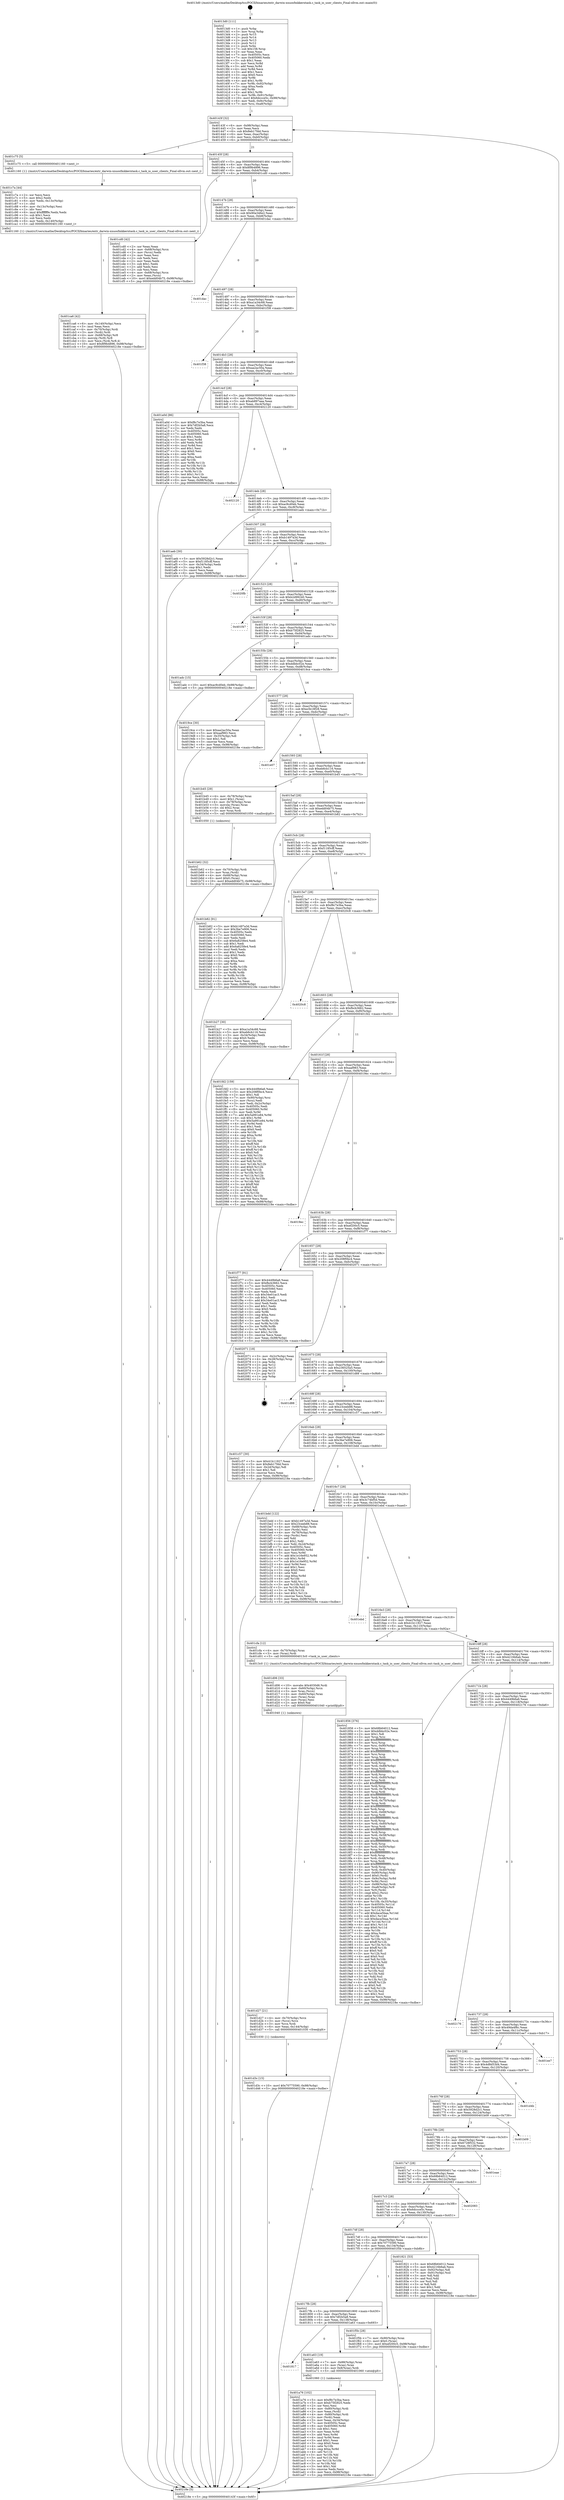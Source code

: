 digraph "0x4013d0" {
  label = "0x4013d0 (/mnt/c/Users/mathe/Desktop/tcc/POCII/binaries/extr_darwin-xnuosfmkkerntask.c_task_io_user_clients_Final-ollvm.out::main(0))"
  labelloc = "t"
  node[shape=record]

  Entry [label="",width=0.3,height=0.3,shape=circle,fillcolor=black,style=filled]
  "0x40143f" [label="{
     0x40143f [32]\l
     | [instrs]\l
     &nbsp;&nbsp;0x40143f \<+6\>: mov -0x98(%rbp),%eax\l
     &nbsp;&nbsp;0x401445 \<+2\>: mov %eax,%ecx\l
     &nbsp;&nbsp;0x401447 \<+6\>: sub $0x8eb17fdd,%ecx\l
     &nbsp;&nbsp;0x40144d \<+6\>: mov %eax,-0xac(%rbp)\l
     &nbsp;&nbsp;0x401453 \<+6\>: mov %ecx,-0xb0(%rbp)\l
     &nbsp;&nbsp;0x401459 \<+6\>: je 0000000000401c75 \<main+0x8a5\>\l
  }"]
  "0x401c75" [label="{
     0x401c75 [5]\l
     | [instrs]\l
     &nbsp;&nbsp;0x401c75 \<+5\>: call 0000000000401160 \<next_i\>\l
     | [calls]\l
     &nbsp;&nbsp;0x401160 \{1\} (/mnt/c/Users/mathe/Desktop/tcc/POCII/binaries/extr_darwin-xnuosfmkkerntask.c_task_io_user_clients_Final-ollvm.out::next_i)\l
  }"]
  "0x40145f" [label="{
     0x40145f [28]\l
     | [instrs]\l
     &nbsp;&nbsp;0x40145f \<+5\>: jmp 0000000000401464 \<main+0x94\>\l
     &nbsp;&nbsp;0x401464 \<+6\>: mov -0xac(%rbp),%eax\l
     &nbsp;&nbsp;0x40146a \<+5\>: sub $0x8f9b4896,%eax\l
     &nbsp;&nbsp;0x40146f \<+6\>: mov %eax,-0xb4(%rbp)\l
     &nbsp;&nbsp;0x401475 \<+6\>: je 0000000000401cd0 \<main+0x900\>\l
  }"]
  Exit [label="",width=0.3,height=0.3,shape=circle,fillcolor=black,style=filled,peripheries=2]
  "0x401cd0" [label="{
     0x401cd0 [42]\l
     | [instrs]\l
     &nbsp;&nbsp;0x401cd0 \<+2\>: xor %eax,%eax\l
     &nbsp;&nbsp;0x401cd2 \<+4\>: mov -0x68(%rbp),%rcx\l
     &nbsp;&nbsp;0x401cd6 \<+2\>: mov (%rcx),%edx\l
     &nbsp;&nbsp;0x401cd8 \<+2\>: mov %eax,%esi\l
     &nbsp;&nbsp;0x401cda \<+2\>: sub %edx,%esi\l
     &nbsp;&nbsp;0x401cdc \<+2\>: mov %eax,%edx\l
     &nbsp;&nbsp;0x401cde \<+3\>: sub $0x1,%edx\l
     &nbsp;&nbsp;0x401ce1 \<+2\>: add %edx,%esi\l
     &nbsp;&nbsp;0x401ce3 \<+2\>: sub %esi,%eax\l
     &nbsp;&nbsp;0x401ce5 \<+4\>: mov -0x68(%rbp),%rcx\l
     &nbsp;&nbsp;0x401ce9 \<+2\>: mov %eax,(%rcx)\l
     &nbsp;&nbsp;0x401ceb \<+10\>: movl $0xedd04b75,-0x98(%rbp)\l
     &nbsp;&nbsp;0x401cf5 \<+5\>: jmp 000000000040218e \<main+0xdbe\>\l
  }"]
  "0x40147b" [label="{
     0x40147b [28]\l
     | [instrs]\l
     &nbsp;&nbsp;0x40147b \<+5\>: jmp 0000000000401480 \<main+0xb0\>\l
     &nbsp;&nbsp;0x401480 \<+6\>: mov -0xac(%rbp),%eax\l
     &nbsp;&nbsp;0x401486 \<+5\>: sub $0x90a346e2,%eax\l
     &nbsp;&nbsp;0x40148b \<+6\>: mov %eax,-0xb8(%rbp)\l
     &nbsp;&nbsp;0x401491 \<+6\>: je 0000000000401dac \<main+0x9dc\>\l
  }"]
  "0x401d3c" [label="{
     0x401d3c [15]\l
     | [instrs]\l
     &nbsp;&nbsp;0x401d3c \<+10\>: movl $0x70775590,-0x98(%rbp)\l
     &nbsp;&nbsp;0x401d46 \<+5\>: jmp 000000000040218e \<main+0xdbe\>\l
  }"]
  "0x401dac" [label="{
     0x401dac\l
  }", style=dashed]
  "0x401497" [label="{
     0x401497 [28]\l
     | [instrs]\l
     &nbsp;&nbsp;0x401497 \<+5\>: jmp 000000000040149c \<main+0xcc\>\l
     &nbsp;&nbsp;0x40149c \<+6\>: mov -0xac(%rbp),%eax\l
     &nbsp;&nbsp;0x4014a2 \<+5\>: sub $0xa1a34c68,%eax\l
     &nbsp;&nbsp;0x4014a7 \<+6\>: mov %eax,-0xbc(%rbp)\l
     &nbsp;&nbsp;0x4014ad \<+6\>: je 0000000000401f38 \<main+0xb68\>\l
  }"]
  "0x401d27" [label="{
     0x401d27 [21]\l
     | [instrs]\l
     &nbsp;&nbsp;0x401d27 \<+4\>: mov -0x70(%rbp),%rcx\l
     &nbsp;&nbsp;0x401d2b \<+3\>: mov (%rcx),%rcx\l
     &nbsp;&nbsp;0x401d2e \<+3\>: mov %rcx,%rdi\l
     &nbsp;&nbsp;0x401d31 \<+6\>: mov %eax,-0x144(%rbp)\l
     &nbsp;&nbsp;0x401d37 \<+5\>: call 0000000000401030 \<free@plt\>\l
     | [calls]\l
     &nbsp;&nbsp;0x401030 \{1\} (unknown)\l
  }"]
  "0x401f38" [label="{
     0x401f38\l
  }", style=dashed]
  "0x4014b3" [label="{
     0x4014b3 [28]\l
     | [instrs]\l
     &nbsp;&nbsp;0x4014b3 \<+5\>: jmp 00000000004014b8 \<main+0xe8\>\l
     &nbsp;&nbsp;0x4014b8 \<+6\>: mov -0xac(%rbp),%eax\l
     &nbsp;&nbsp;0x4014be \<+5\>: sub $0xaa2ac50a,%eax\l
     &nbsp;&nbsp;0x4014c3 \<+6\>: mov %eax,-0xc0(%rbp)\l
     &nbsp;&nbsp;0x4014c9 \<+6\>: je 0000000000401a0d \<main+0x63d\>\l
  }"]
  "0x401d06" [label="{
     0x401d06 [33]\l
     | [instrs]\l
     &nbsp;&nbsp;0x401d06 \<+10\>: movabs $0x4030d6,%rdi\l
     &nbsp;&nbsp;0x401d10 \<+4\>: mov -0x60(%rbp),%rcx\l
     &nbsp;&nbsp;0x401d14 \<+3\>: mov %rax,(%rcx)\l
     &nbsp;&nbsp;0x401d17 \<+4\>: mov -0x60(%rbp),%rax\l
     &nbsp;&nbsp;0x401d1b \<+3\>: mov (%rax),%rax\l
     &nbsp;&nbsp;0x401d1e \<+2\>: mov (%rax),%esi\l
     &nbsp;&nbsp;0x401d20 \<+2\>: mov $0x0,%al\l
     &nbsp;&nbsp;0x401d22 \<+5\>: call 0000000000401040 \<printf@plt\>\l
     | [calls]\l
     &nbsp;&nbsp;0x401040 \{1\} (unknown)\l
  }"]
  "0x401a0d" [label="{
     0x401a0d [86]\l
     | [instrs]\l
     &nbsp;&nbsp;0x401a0d \<+5\>: mov $0xf8c7e3ba,%eax\l
     &nbsp;&nbsp;0x401a12 \<+5\>: mov $0x7df2b5a8,%ecx\l
     &nbsp;&nbsp;0x401a17 \<+2\>: xor %edx,%edx\l
     &nbsp;&nbsp;0x401a19 \<+7\>: mov 0x40505c,%esi\l
     &nbsp;&nbsp;0x401a20 \<+7\>: mov 0x405060,%edi\l
     &nbsp;&nbsp;0x401a27 \<+3\>: sub $0x1,%edx\l
     &nbsp;&nbsp;0x401a2a \<+3\>: mov %esi,%r8d\l
     &nbsp;&nbsp;0x401a2d \<+3\>: add %edx,%r8d\l
     &nbsp;&nbsp;0x401a30 \<+4\>: imul %r8d,%esi\l
     &nbsp;&nbsp;0x401a34 \<+3\>: and $0x1,%esi\l
     &nbsp;&nbsp;0x401a37 \<+3\>: cmp $0x0,%esi\l
     &nbsp;&nbsp;0x401a3a \<+4\>: sete %r9b\l
     &nbsp;&nbsp;0x401a3e \<+3\>: cmp $0xa,%edi\l
     &nbsp;&nbsp;0x401a41 \<+4\>: setl %r10b\l
     &nbsp;&nbsp;0x401a45 \<+3\>: mov %r9b,%r11b\l
     &nbsp;&nbsp;0x401a48 \<+3\>: and %r10b,%r11b\l
     &nbsp;&nbsp;0x401a4b \<+3\>: xor %r10b,%r9b\l
     &nbsp;&nbsp;0x401a4e \<+3\>: or %r9b,%r11b\l
     &nbsp;&nbsp;0x401a51 \<+4\>: test $0x1,%r11b\l
     &nbsp;&nbsp;0x401a55 \<+3\>: cmovne %ecx,%eax\l
     &nbsp;&nbsp;0x401a58 \<+6\>: mov %eax,-0x98(%rbp)\l
     &nbsp;&nbsp;0x401a5e \<+5\>: jmp 000000000040218e \<main+0xdbe\>\l
  }"]
  "0x4014cf" [label="{
     0x4014cf [28]\l
     | [instrs]\l
     &nbsp;&nbsp;0x4014cf \<+5\>: jmp 00000000004014d4 \<main+0x104\>\l
     &nbsp;&nbsp;0x4014d4 \<+6\>: mov -0xac(%rbp),%eax\l
     &nbsp;&nbsp;0x4014da \<+5\>: sub $0xab897aaa,%eax\l
     &nbsp;&nbsp;0x4014df \<+6\>: mov %eax,-0xc4(%rbp)\l
     &nbsp;&nbsp;0x4014e5 \<+6\>: je 0000000000402120 \<main+0xd50\>\l
  }"]
  "0x401ca6" [label="{
     0x401ca6 [42]\l
     | [instrs]\l
     &nbsp;&nbsp;0x401ca6 \<+6\>: mov -0x140(%rbp),%ecx\l
     &nbsp;&nbsp;0x401cac \<+3\>: imul %eax,%ecx\l
     &nbsp;&nbsp;0x401caf \<+4\>: mov -0x70(%rbp),%rdi\l
     &nbsp;&nbsp;0x401cb3 \<+3\>: mov (%rdi),%rdi\l
     &nbsp;&nbsp;0x401cb6 \<+4\>: mov -0x68(%rbp),%r8\l
     &nbsp;&nbsp;0x401cba \<+3\>: movslq (%r8),%r8\l
     &nbsp;&nbsp;0x401cbd \<+4\>: mov %ecx,(%rdi,%r8,4)\l
     &nbsp;&nbsp;0x401cc1 \<+10\>: movl $0x8f9b4896,-0x98(%rbp)\l
     &nbsp;&nbsp;0x401ccb \<+5\>: jmp 000000000040218e \<main+0xdbe\>\l
  }"]
  "0x402120" [label="{
     0x402120\l
  }", style=dashed]
  "0x4014eb" [label="{
     0x4014eb [28]\l
     | [instrs]\l
     &nbsp;&nbsp;0x4014eb \<+5\>: jmp 00000000004014f0 \<main+0x120\>\l
     &nbsp;&nbsp;0x4014f0 \<+6\>: mov -0xac(%rbp),%eax\l
     &nbsp;&nbsp;0x4014f6 \<+5\>: sub $0xac9cd0eb,%eax\l
     &nbsp;&nbsp;0x4014fb \<+6\>: mov %eax,-0xc8(%rbp)\l
     &nbsp;&nbsp;0x401501 \<+6\>: je 0000000000401aeb \<main+0x71b\>\l
  }"]
  "0x401c7a" [label="{
     0x401c7a [44]\l
     | [instrs]\l
     &nbsp;&nbsp;0x401c7a \<+2\>: xor %ecx,%ecx\l
     &nbsp;&nbsp;0x401c7c \<+5\>: mov $0x2,%edx\l
     &nbsp;&nbsp;0x401c81 \<+6\>: mov %edx,-0x13c(%rbp)\l
     &nbsp;&nbsp;0x401c87 \<+1\>: cltd\l
     &nbsp;&nbsp;0x401c88 \<+6\>: mov -0x13c(%rbp),%esi\l
     &nbsp;&nbsp;0x401c8e \<+2\>: idiv %esi\l
     &nbsp;&nbsp;0x401c90 \<+6\>: imul $0xfffffffe,%edx,%edx\l
     &nbsp;&nbsp;0x401c96 \<+3\>: sub $0x1,%ecx\l
     &nbsp;&nbsp;0x401c99 \<+2\>: sub %ecx,%edx\l
     &nbsp;&nbsp;0x401c9b \<+6\>: mov %edx,-0x140(%rbp)\l
     &nbsp;&nbsp;0x401ca1 \<+5\>: call 0000000000401160 \<next_i\>\l
     | [calls]\l
     &nbsp;&nbsp;0x401160 \{1\} (/mnt/c/Users/mathe/Desktop/tcc/POCII/binaries/extr_darwin-xnuosfmkkerntask.c_task_io_user_clients_Final-ollvm.out::next_i)\l
  }"]
  "0x401aeb" [label="{
     0x401aeb [30]\l
     | [instrs]\l
     &nbsp;&nbsp;0x401aeb \<+5\>: mov $0x5928d2c1,%eax\l
     &nbsp;&nbsp;0x401af0 \<+5\>: mov $0xf1185cff,%ecx\l
     &nbsp;&nbsp;0x401af5 \<+3\>: mov -0x34(%rbp),%edx\l
     &nbsp;&nbsp;0x401af8 \<+3\>: cmp $0x1,%edx\l
     &nbsp;&nbsp;0x401afb \<+3\>: cmovl %ecx,%eax\l
     &nbsp;&nbsp;0x401afe \<+6\>: mov %eax,-0x98(%rbp)\l
     &nbsp;&nbsp;0x401b04 \<+5\>: jmp 000000000040218e \<main+0xdbe\>\l
  }"]
  "0x401507" [label="{
     0x401507 [28]\l
     | [instrs]\l
     &nbsp;&nbsp;0x401507 \<+5\>: jmp 000000000040150c \<main+0x13c\>\l
     &nbsp;&nbsp;0x40150c \<+6\>: mov -0xac(%rbp),%eax\l
     &nbsp;&nbsp;0x401512 \<+5\>: sub $0xb1497a3d,%eax\l
     &nbsp;&nbsp;0x401517 \<+6\>: mov %eax,-0xcc(%rbp)\l
     &nbsp;&nbsp;0x40151d \<+6\>: je 00000000004020fb \<main+0xd2b\>\l
  }"]
  "0x401b62" [label="{
     0x401b62 [32]\l
     | [instrs]\l
     &nbsp;&nbsp;0x401b62 \<+4\>: mov -0x70(%rbp),%rdi\l
     &nbsp;&nbsp;0x401b66 \<+3\>: mov %rax,(%rdi)\l
     &nbsp;&nbsp;0x401b69 \<+4\>: mov -0x68(%rbp),%rax\l
     &nbsp;&nbsp;0x401b6d \<+6\>: movl $0x0,(%rax)\l
     &nbsp;&nbsp;0x401b73 \<+10\>: movl $0xedd04b75,-0x98(%rbp)\l
     &nbsp;&nbsp;0x401b7d \<+5\>: jmp 000000000040218e \<main+0xdbe\>\l
  }"]
  "0x4020fb" [label="{
     0x4020fb\l
  }", style=dashed]
  "0x401523" [label="{
     0x401523 [28]\l
     | [instrs]\l
     &nbsp;&nbsp;0x401523 \<+5\>: jmp 0000000000401528 \<main+0x158\>\l
     &nbsp;&nbsp;0x401528 \<+6\>: mov -0xac(%rbp),%eax\l
     &nbsp;&nbsp;0x40152e \<+5\>: sub $0xb2d99240,%eax\l
     &nbsp;&nbsp;0x401533 \<+6\>: mov %eax,-0xd0(%rbp)\l
     &nbsp;&nbsp;0x401539 \<+6\>: je 0000000000401f47 \<main+0xb77\>\l
  }"]
  "0x401a76" [label="{
     0x401a76 [102]\l
     | [instrs]\l
     &nbsp;&nbsp;0x401a76 \<+5\>: mov $0xf8c7e3ba,%ecx\l
     &nbsp;&nbsp;0x401a7b \<+5\>: mov $0xb75f2825,%edx\l
     &nbsp;&nbsp;0x401a80 \<+2\>: xor %esi,%esi\l
     &nbsp;&nbsp;0x401a82 \<+4\>: mov -0x80(%rbp),%rdi\l
     &nbsp;&nbsp;0x401a86 \<+2\>: mov %eax,(%rdi)\l
     &nbsp;&nbsp;0x401a88 \<+4\>: mov -0x80(%rbp),%rdi\l
     &nbsp;&nbsp;0x401a8c \<+2\>: mov (%rdi),%eax\l
     &nbsp;&nbsp;0x401a8e \<+3\>: mov %eax,-0x34(%rbp)\l
     &nbsp;&nbsp;0x401a91 \<+7\>: mov 0x40505c,%eax\l
     &nbsp;&nbsp;0x401a98 \<+8\>: mov 0x405060,%r8d\l
     &nbsp;&nbsp;0x401aa0 \<+3\>: sub $0x1,%esi\l
     &nbsp;&nbsp;0x401aa3 \<+3\>: mov %eax,%r9d\l
     &nbsp;&nbsp;0x401aa6 \<+3\>: add %esi,%r9d\l
     &nbsp;&nbsp;0x401aa9 \<+4\>: imul %r9d,%eax\l
     &nbsp;&nbsp;0x401aad \<+3\>: and $0x1,%eax\l
     &nbsp;&nbsp;0x401ab0 \<+3\>: cmp $0x0,%eax\l
     &nbsp;&nbsp;0x401ab3 \<+4\>: sete %r10b\l
     &nbsp;&nbsp;0x401ab7 \<+4\>: cmp $0xa,%r8d\l
     &nbsp;&nbsp;0x401abb \<+4\>: setl %r11b\l
     &nbsp;&nbsp;0x401abf \<+3\>: mov %r10b,%bl\l
     &nbsp;&nbsp;0x401ac2 \<+3\>: and %r11b,%bl\l
     &nbsp;&nbsp;0x401ac5 \<+3\>: xor %r11b,%r10b\l
     &nbsp;&nbsp;0x401ac8 \<+3\>: or %r10b,%bl\l
     &nbsp;&nbsp;0x401acb \<+3\>: test $0x1,%bl\l
     &nbsp;&nbsp;0x401ace \<+3\>: cmovne %edx,%ecx\l
     &nbsp;&nbsp;0x401ad1 \<+6\>: mov %ecx,-0x98(%rbp)\l
     &nbsp;&nbsp;0x401ad7 \<+5\>: jmp 000000000040218e \<main+0xdbe\>\l
  }"]
  "0x401f47" [label="{
     0x401f47\l
  }", style=dashed]
  "0x40153f" [label="{
     0x40153f [28]\l
     | [instrs]\l
     &nbsp;&nbsp;0x40153f \<+5\>: jmp 0000000000401544 \<main+0x174\>\l
     &nbsp;&nbsp;0x401544 \<+6\>: mov -0xac(%rbp),%eax\l
     &nbsp;&nbsp;0x40154a \<+5\>: sub $0xb75f2825,%eax\l
     &nbsp;&nbsp;0x40154f \<+6\>: mov %eax,-0xd4(%rbp)\l
     &nbsp;&nbsp;0x401555 \<+6\>: je 0000000000401adc \<main+0x70c\>\l
  }"]
  "0x401817" [label="{
     0x401817\l
  }", style=dashed]
  "0x401adc" [label="{
     0x401adc [15]\l
     | [instrs]\l
     &nbsp;&nbsp;0x401adc \<+10\>: movl $0xac9cd0eb,-0x98(%rbp)\l
     &nbsp;&nbsp;0x401ae6 \<+5\>: jmp 000000000040218e \<main+0xdbe\>\l
  }"]
  "0x40155b" [label="{
     0x40155b [28]\l
     | [instrs]\l
     &nbsp;&nbsp;0x40155b \<+5\>: jmp 0000000000401560 \<main+0x190\>\l
     &nbsp;&nbsp;0x401560 \<+6\>: mov -0xac(%rbp),%eax\l
     &nbsp;&nbsp;0x401566 \<+5\>: sub $0xddbbc02e,%eax\l
     &nbsp;&nbsp;0x40156b \<+6\>: mov %eax,-0xd8(%rbp)\l
     &nbsp;&nbsp;0x401571 \<+6\>: je 00000000004019ce \<main+0x5fe\>\l
  }"]
  "0x401a63" [label="{
     0x401a63 [19]\l
     | [instrs]\l
     &nbsp;&nbsp;0x401a63 \<+7\>: mov -0x88(%rbp),%rax\l
     &nbsp;&nbsp;0x401a6a \<+3\>: mov (%rax),%rax\l
     &nbsp;&nbsp;0x401a6d \<+4\>: mov 0x8(%rax),%rdi\l
     &nbsp;&nbsp;0x401a71 \<+5\>: call 0000000000401060 \<atoi@plt\>\l
     | [calls]\l
     &nbsp;&nbsp;0x401060 \{1\} (unknown)\l
  }"]
  "0x4019ce" [label="{
     0x4019ce [30]\l
     | [instrs]\l
     &nbsp;&nbsp;0x4019ce \<+5\>: mov $0xaa2ac50a,%eax\l
     &nbsp;&nbsp;0x4019d3 \<+5\>: mov $0xaaf983,%ecx\l
     &nbsp;&nbsp;0x4019d8 \<+3\>: mov -0x35(%rbp),%dl\l
     &nbsp;&nbsp;0x4019db \<+3\>: test $0x1,%dl\l
     &nbsp;&nbsp;0x4019de \<+3\>: cmovne %ecx,%eax\l
     &nbsp;&nbsp;0x4019e1 \<+6\>: mov %eax,-0x98(%rbp)\l
     &nbsp;&nbsp;0x4019e7 \<+5\>: jmp 000000000040218e \<main+0xdbe\>\l
  }"]
  "0x401577" [label="{
     0x401577 [28]\l
     | [instrs]\l
     &nbsp;&nbsp;0x401577 \<+5\>: jmp 000000000040157c \<main+0x1ac\>\l
     &nbsp;&nbsp;0x40157c \<+6\>: mov -0xac(%rbp),%eax\l
     &nbsp;&nbsp;0x401582 \<+5\>: sub $0xe3b18f28,%eax\l
     &nbsp;&nbsp;0x401587 \<+6\>: mov %eax,-0xdc(%rbp)\l
     &nbsp;&nbsp;0x40158d \<+6\>: je 0000000000401e07 \<main+0xa37\>\l
  }"]
  "0x4017fb" [label="{
     0x4017fb [28]\l
     | [instrs]\l
     &nbsp;&nbsp;0x4017fb \<+5\>: jmp 0000000000401800 \<main+0x430\>\l
     &nbsp;&nbsp;0x401800 \<+6\>: mov -0xac(%rbp),%eax\l
     &nbsp;&nbsp;0x401806 \<+5\>: sub $0x7df2b5a8,%eax\l
     &nbsp;&nbsp;0x40180b \<+6\>: mov %eax,-0x138(%rbp)\l
     &nbsp;&nbsp;0x401811 \<+6\>: je 0000000000401a63 \<main+0x693\>\l
  }"]
  "0x401e07" [label="{
     0x401e07\l
  }", style=dashed]
  "0x401593" [label="{
     0x401593 [28]\l
     | [instrs]\l
     &nbsp;&nbsp;0x401593 \<+5\>: jmp 0000000000401598 \<main+0x1c8\>\l
     &nbsp;&nbsp;0x401598 \<+6\>: mov -0xac(%rbp),%eax\l
     &nbsp;&nbsp;0x40159e \<+5\>: sub $0xeb6cb116,%eax\l
     &nbsp;&nbsp;0x4015a3 \<+6\>: mov %eax,-0xe0(%rbp)\l
     &nbsp;&nbsp;0x4015a9 \<+6\>: je 0000000000401b45 \<main+0x775\>\l
  }"]
  "0x401f5b" [label="{
     0x401f5b [28]\l
     | [instrs]\l
     &nbsp;&nbsp;0x401f5b \<+7\>: mov -0x90(%rbp),%rax\l
     &nbsp;&nbsp;0x401f62 \<+6\>: movl $0x0,(%rax)\l
     &nbsp;&nbsp;0x401f68 \<+10\>: movl $0xef200c5,-0x98(%rbp)\l
     &nbsp;&nbsp;0x401f72 \<+5\>: jmp 000000000040218e \<main+0xdbe\>\l
  }"]
  "0x401b45" [label="{
     0x401b45 [29]\l
     | [instrs]\l
     &nbsp;&nbsp;0x401b45 \<+4\>: mov -0x78(%rbp),%rax\l
     &nbsp;&nbsp;0x401b49 \<+6\>: movl $0x1,(%rax)\l
     &nbsp;&nbsp;0x401b4f \<+4\>: mov -0x78(%rbp),%rax\l
     &nbsp;&nbsp;0x401b53 \<+3\>: movslq (%rax),%rax\l
     &nbsp;&nbsp;0x401b56 \<+4\>: shl $0x2,%rax\l
     &nbsp;&nbsp;0x401b5a \<+3\>: mov %rax,%rdi\l
     &nbsp;&nbsp;0x401b5d \<+5\>: call 0000000000401050 \<malloc@plt\>\l
     | [calls]\l
     &nbsp;&nbsp;0x401050 \{1\} (unknown)\l
  }"]
  "0x4015af" [label="{
     0x4015af [28]\l
     | [instrs]\l
     &nbsp;&nbsp;0x4015af \<+5\>: jmp 00000000004015b4 \<main+0x1e4\>\l
     &nbsp;&nbsp;0x4015b4 \<+6\>: mov -0xac(%rbp),%eax\l
     &nbsp;&nbsp;0x4015ba \<+5\>: sub $0xedd04b75,%eax\l
     &nbsp;&nbsp;0x4015bf \<+6\>: mov %eax,-0xe4(%rbp)\l
     &nbsp;&nbsp;0x4015c5 \<+6\>: je 0000000000401b82 \<main+0x7b2\>\l
  }"]
  "0x4013d0" [label="{
     0x4013d0 [111]\l
     | [instrs]\l
     &nbsp;&nbsp;0x4013d0 \<+1\>: push %rbp\l
     &nbsp;&nbsp;0x4013d1 \<+3\>: mov %rsp,%rbp\l
     &nbsp;&nbsp;0x4013d4 \<+2\>: push %r15\l
     &nbsp;&nbsp;0x4013d6 \<+2\>: push %r14\l
     &nbsp;&nbsp;0x4013d8 \<+2\>: push %r13\l
     &nbsp;&nbsp;0x4013da \<+2\>: push %r12\l
     &nbsp;&nbsp;0x4013dc \<+1\>: push %rbx\l
     &nbsp;&nbsp;0x4013dd \<+7\>: sub $0x158,%rsp\l
     &nbsp;&nbsp;0x4013e4 \<+2\>: xor %eax,%eax\l
     &nbsp;&nbsp;0x4013e6 \<+7\>: mov 0x40505c,%ecx\l
     &nbsp;&nbsp;0x4013ed \<+7\>: mov 0x405060,%edx\l
     &nbsp;&nbsp;0x4013f4 \<+3\>: sub $0x1,%eax\l
     &nbsp;&nbsp;0x4013f7 \<+3\>: mov %ecx,%r8d\l
     &nbsp;&nbsp;0x4013fa \<+3\>: add %eax,%r8d\l
     &nbsp;&nbsp;0x4013fd \<+4\>: imul %r8d,%ecx\l
     &nbsp;&nbsp;0x401401 \<+3\>: and $0x1,%ecx\l
     &nbsp;&nbsp;0x401404 \<+3\>: cmp $0x0,%ecx\l
     &nbsp;&nbsp;0x401407 \<+4\>: sete %r9b\l
     &nbsp;&nbsp;0x40140b \<+4\>: and $0x1,%r9b\l
     &nbsp;&nbsp;0x40140f \<+7\>: mov %r9b,-0x92(%rbp)\l
     &nbsp;&nbsp;0x401416 \<+3\>: cmp $0xa,%edx\l
     &nbsp;&nbsp;0x401419 \<+4\>: setl %r9b\l
     &nbsp;&nbsp;0x40141d \<+4\>: and $0x1,%r9b\l
     &nbsp;&nbsp;0x401421 \<+7\>: mov %r9b,-0x91(%rbp)\l
     &nbsp;&nbsp;0x401428 \<+10\>: movl $0x6dccce5c,-0x98(%rbp)\l
     &nbsp;&nbsp;0x401432 \<+6\>: mov %edi,-0x9c(%rbp)\l
     &nbsp;&nbsp;0x401438 \<+7\>: mov %rsi,-0xa8(%rbp)\l
  }"]
  "0x401b82" [label="{
     0x401b82 [91]\l
     | [instrs]\l
     &nbsp;&nbsp;0x401b82 \<+5\>: mov $0xb1497a3d,%eax\l
     &nbsp;&nbsp;0x401b87 \<+5\>: mov $0x3be7e906,%ecx\l
     &nbsp;&nbsp;0x401b8c \<+7\>: mov 0x40505c,%edx\l
     &nbsp;&nbsp;0x401b93 \<+7\>: mov 0x405060,%esi\l
     &nbsp;&nbsp;0x401b9a \<+2\>: mov %edx,%edi\l
     &nbsp;&nbsp;0x401b9c \<+6\>: sub $0x6a8258e4,%edi\l
     &nbsp;&nbsp;0x401ba2 \<+3\>: sub $0x1,%edi\l
     &nbsp;&nbsp;0x401ba5 \<+6\>: add $0x6a8258e4,%edi\l
     &nbsp;&nbsp;0x401bab \<+3\>: imul %edi,%edx\l
     &nbsp;&nbsp;0x401bae \<+3\>: and $0x1,%edx\l
     &nbsp;&nbsp;0x401bb1 \<+3\>: cmp $0x0,%edx\l
     &nbsp;&nbsp;0x401bb4 \<+4\>: sete %r8b\l
     &nbsp;&nbsp;0x401bb8 \<+3\>: cmp $0xa,%esi\l
     &nbsp;&nbsp;0x401bbb \<+4\>: setl %r9b\l
     &nbsp;&nbsp;0x401bbf \<+3\>: mov %r8b,%r10b\l
     &nbsp;&nbsp;0x401bc2 \<+3\>: and %r9b,%r10b\l
     &nbsp;&nbsp;0x401bc5 \<+3\>: xor %r9b,%r8b\l
     &nbsp;&nbsp;0x401bc8 \<+3\>: or %r8b,%r10b\l
     &nbsp;&nbsp;0x401bcb \<+4\>: test $0x1,%r10b\l
     &nbsp;&nbsp;0x401bcf \<+3\>: cmovne %ecx,%eax\l
     &nbsp;&nbsp;0x401bd2 \<+6\>: mov %eax,-0x98(%rbp)\l
     &nbsp;&nbsp;0x401bd8 \<+5\>: jmp 000000000040218e \<main+0xdbe\>\l
  }"]
  "0x4015cb" [label="{
     0x4015cb [28]\l
     | [instrs]\l
     &nbsp;&nbsp;0x4015cb \<+5\>: jmp 00000000004015d0 \<main+0x200\>\l
     &nbsp;&nbsp;0x4015d0 \<+6\>: mov -0xac(%rbp),%eax\l
     &nbsp;&nbsp;0x4015d6 \<+5\>: sub $0xf1185cff,%eax\l
     &nbsp;&nbsp;0x4015db \<+6\>: mov %eax,-0xe8(%rbp)\l
     &nbsp;&nbsp;0x4015e1 \<+6\>: je 0000000000401b27 \<main+0x757\>\l
  }"]
  "0x40218e" [label="{
     0x40218e [5]\l
     | [instrs]\l
     &nbsp;&nbsp;0x40218e \<+5\>: jmp 000000000040143f \<main+0x6f\>\l
  }"]
  "0x401b27" [label="{
     0x401b27 [30]\l
     | [instrs]\l
     &nbsp;&nbsp;0x401b27 \<+5\>: mov $0xa1a34c68,%eax\l
     &nbsp;&nbsp;0x401b2c \<+5\>: mov $0xeb6cb116,%ecx\l
     &nbsp;&nbsp;0x401b31 \<+3\>: mov -0x34(%rbp),%edx\l
     &nbsp;&nbsp;0x401b34 \<+3\>: cmp $0x0,%edx\l
     &nbsp;&nbsp;0x401b37 \<+3\>: cmove %ecx,%eax\l
     &nbsp;&nbsp;0x401b3a \<+6\>: mov %eax,-0x98(%rbp)\l
     &nbsp;&nbsp;0x401b40 \<+5\>: jmp 000000000040218e \<main+0xdbe\>\l
  }"]
  "0x4015e7" [label="{
     0x4015e7 [28]\l
     | [instrs]\l
     &nbsp;&nbsp;0x4015e7 \<+5\>: jmp 00000000004015ec \<main+0x21c\>\l
     &nbsp;&nbsp;0x4015ec \<+6\>: mov -0xac(%rbp),%eax\l
     &nbsp;&nbsp;0x4015f2 \<+5\>: sub $0xf8c7e3ba,%eax\l
     &nbsp;&nbsp;0x4015f7 \<+6\>: mov %eax,-0xec(%rbp)\l
     &nbsp;&nbsp;0x4015fd \<+6\>: je 00000000004020c8 \<main+0xcf8\>\l
  }"]
  "0x4017df" [label="{
     0x4017df [28]\l
     | [instrs]\l
     &nbsp;&nbsp;0x4017df \<+5\>: jmp 00000000004017e4 \<main+0x414\>\l
     &nbsp;&nbsp;0x4017e4 \<+6\>: mov -0xac(%rbp),%eax\l
     &nbsp;&nbsp;0x4017ea \<+5\>: sub $0x70775590,%eax\l
     &nbsp;&nbsp;0x4017ef \<+6\>: mov %eax,-0x134(%rbp)\l
     &nbsp;&nbsp;0x4017f5 \<+6\>: je 0000000000401f5b \<main+0xb8b\>\l
  }"]
  "0x4020c8" [label="{
     0x4020c8\l
  }", style=dashed]
  "0x401603" [label="{
     0x401603 [28]\l
     | [instrs]\l
     &nbsp;&nbsp;0x401603 \<+5\>: jmp 0000000000401608 \<main+0x238\>\l
     &nbsp;&nbsp;0x401608 \<+6\>: mov -0xac(%rbp),%eax\l
     &nbsp;&nbsp;0x40160e \<+5\>: sub $0xfbcb3662,%eax\l
     &nbsp;&nbsp;0x401613 \<+6\>: mov %eax,-0xf0(%rbp)\l
     &nbsp;&nbsp;0x401619 \<+6\>: je 0000000000401fd2 \<main+0xc02\>\l
  }"]
  "0x401821" [label="{
     0x401821 [53]\l
     | [instrs]\l
     &nbsp;&nbsp;0x401821 \<+5\>: mov $0x68b64012,%eax\l
     &nbsp;&nbsp;0x401826 \<+5\>: mov $0x4216b6ab,%ecx\l
     &nbsp;&nbsp;0x40182b \<+6\>: mov -0x92(%rbp),%dl\l
     &nbsp;&nbsp;0x401831 \<+7\>: mov -0x91(%rbp),%sil\l
     &nbsp;&nbsp;0x401838 \<+3\>: mov %dl,%dil\l
     &nbsp;&nbsp;0x40183b \<+3\>: and %sil,%dil\l
     &nbsp;&nbsp;0x40183e \<+3\>: xor %sil,%dl\l
     &nbsp;&nbsp;0x401841 \<+3\>: or %dl,%dil\l
     &nbsp;&nbsp;0x401844 \<+4\>: test $0x1,%dil\l
     &nbsp;&nbsp;0x401848 \<+3\>: cmovne %ecx,%eax\l
     &nbsp;&nbsp;0x40184b \<+6\>: mov %eax,-0x98(%rbp)\l
     &nbsp;&nbsp;0x401851 \<+5\>: jmp 000000000040218e \<main+0xdbe\>\l
  }"]
  "0x401fd2" [label="{
     0x401fd2 [159]\l
     | [instrs]\l
     &nbsp;&nbsp;0x401fd2 \<+5\>: mov $0x4449b6a6,%eax\l
     &nbsp;&nbsp;0x401fd7 \<+5\>: mov $0x208f0bc4,%ecx\l
     &nbsp;&nbsp;0x401fdc \<+2\>: mov $0x1,%dl\l
     &nbsp;&nbsp;0x401fde \<+7\>: mov -0x90(%rbp),%rsi\l
     &nbsp;&nbsp;0x401fe5 \<+2\>: mov (%rsi),%edi\l
     &nbsp;&nbsp;0x401fe7 \<+3\>: mov %edi,-0x2c(%rbp)\l
     &nbsp;&nbsp;0x401fea \<+7\>: mov 0x40505c,%edi\l
     &nbsp;&nbsp;0x401ff1 \<+8\>: mov 0x405060,%r8d\l
     &nbsp;&nbsp;0x401ff9 \<+3\>: mov %edi,%r9d\l
     &nbsp;&nbsp;0x401ffc \<+7\>: add $0x5a991e84,%r9d\l
     &nbsp;&nbsp;0x402003 \<+4\>: sub $0x1,%r9d\l
     &nbsp;&nbsp;0x402007 \<+7\>: sub $0x5a991e84,%r9d\l
     &nbsp;&nbsp;0x40200e \<+4\>: imul %r9d,%edi\l
     &nbsp;&nbsp;0x402012 \<+3\>: and $0x1,%edi\l
     &nbsp;&nbsp;0x402015 \<+3\>: cmp $0x0,%edi\l
     &nbsp;&nbsp;0x402018 \<+4\>: sete %r10b\l
     &nbsp;&nbsp;0x40201c \<+4\>: cmp $0xa,%r8d\l
     &nbsp;&nbsp;0x402020 \<+4\>: setl %r11b\l
     &nbsp;&nbsp;0x402024 \<+3\>: mov %r10b,%bl\l
     &nbsp;&nbsp;0x402027 \<+3\>: xor $0xff,%bl\l
     &nbsp;&nbsp;0x40202a \<+3\>: mov %r11b,%r14b\l
     &nbsp;&nbsp;0x40202d \<+4\>: xor $0xff,%r14b\l
     &nbsp;&nbsp;0x402031 \<+3\>: xor $0x0,%dl\l
     &nbsp;&nbsp;0x402034 \<+3\>: mov %bl,%r15b\l
     &nbsp;&nbsp;0x402037 \<+4\>: and $0x0,%r15b\l
     &nbsp;&nbsp;0x40203b \<+3\>: and %dl,%r10b\l
     &nbsp;&nbsp;0x40203e \<+3\>: mov %r14b,%r12b\l
     &nbsp;&nbsp;0x402041 \<+4\>: and $0x0,%r12b\l
     &nbsp;&nbsp;0x402045 \<+3\>: and %dl,%r11b\l
     &nbsp;&nbsp;0x402048 \<+3\>: or %r10b,%r15b\l
     &nbsp;&nbsp;0x40204b \<+3\>: or %r11b,%r12b\l
     &nbsp;&nbsp;0x40204e \<+3\>: xor %r12b,%r15b\l
     &nbsp;&nbsp;0x402051 \<+3\>: or %r14b,%bl\l
     &nbsp;&nbsp;0x402054 \<+3\>: xor $0xff,%bl\l
     &nbsp;&nbsp;0x402057 \<+3\>: or $0x0,%dl\l
     &nbsp;&nbsp;0x40205a \<+2\>: and %dl,%bl\l
     &nbsp;&nbsp;0x40205c \<+3\>: or %bl,%r15b\l
     &nbsp;&nbsp;0x40205f \<+4\>: test $0x1,%r15b\l
     &nbsp;&nbsp;0x402063 \<+3\>: cmovne %ecx,%eax\l
     &nbsp;&nbsp;0x402066 \<+6\>: mov %eax,-0x98(%rbp)\l
     &nbsp;&nbsp;0x40206c \<+5\>: jmp 000000000040218e \<main+0xdbe\>\l
  }"]
  "0x40161f" [label="{
     0x40161f [28]\l
     | [instrs]\l
     &nbsp;&nbsp;0x40161f \<+5\>: jmp 0000000000401624 \<main+0x254\>\l
     &nbsp;&nbsp;0x401624 \<+6\>: mov -0xac(%rbp),%eax\l
     &nbsp;&nbsp;0x40162a \<+5\>: sub $0xaaf983,%eax\l
     &nbsp;&nbsp;0x40162f \<+6\>: mov %eax,-0xf4(%rbp)\l
     &nbsp;&nbsp;0x401635 \<+6\>: je 00000000004019ec \<main+0x61c\>\l
  }"]
  "0x4017c3" [label="{
     0x4017c3 [28]\l
     | [instrs]\l
     &nbsp;&nbsp;0x4017c3 \<+5\>: jmp 00000000004017c8 \<main+0x3f8\>\l
     &nbsp;&nbsp;0x4017c8 \<+6\>: mov -0xac(%rbp),%eax\l
     &nbsp;&nbsp;0x4017ce \<+5\>: sub $0x6dccce5c,%eax\l
     &nbsp;&nbsp;0x4017d3 \<+6\>: mov %eax,-0x130(%rbp)\l
     &nbsp;&nbsp;0x4017d9 \<+6\>: je 0000000000401821 \<main+0x451\>\l
  }"]
  "0x4019ec" [label="{
     0x4019ec\l
  }", style=dashed]
  "0x40163b" [label="{
     0x40163b [28]\l
     | [instrs]\l
     &nbsp;&nbsp;0x40163b \<+5\>: jmp 0000000000401640 \<main+0x270\>\l
     &nbsp;&nbsp;0x401640 \<+6\>: mov -0xac(%rbp),%eax\l
     &nbsp;&nbsp;0x401646 \<+5\>: sub $0xef200c5,%eax\l
     &nbsp;&nbsp;0x40164b \<+6\>: mov %eax,-0xf8(%rbp)\l
     &nbsp;&nbsp;0x401651 \<+6\>: je 0000000000401f77 \<main+0xba7\>\l
  }"]
  "0x402083" [label="{
     0x402083\l
  }", style=dashed]
  "0x401f77" [label="{
     0x401f77 [91]\l
     | [instrs]\l
     &nbsp;&nbsp;0x401f77 \<+5\>: mov $0x4449b6a6,%eax\l
     &nbsp;&nbsp;0x401f7c \<+5\>: mov $0xfbcb3662,%ecx\l
     &nbsp;&nbsp;0x401f81 \<+7\>: mov 0x40505c,%edx\l
     &nbsp;&nbsp;0x401f88 \<+7\>: mov 0x405060,%esi\l
     &nbsp;&nbsp;0x401f8f \<+2\>: mov %edx,%edi\l
     &nbsp;&nbsp;0x401f91 \<+6\>: sub $0x34e01ac3,%edi\l
     &nbsp;&nbsp;0x401f97 \<+3\>: sub $0x1,%edi\l
     &nbsp;&nbsp;0x401f9a \<+6\>: add $0x34e01ac3,%edi\l
     &nbsp;&nbsp;0x401fa0 \<+3\>: imul %edi,%edx\l
     &nbsp;&nbsp;0x401fa3 \<+3\>: and $0x1,%edx\l
     &nbsp;&nbsp;0x401fa6 \<+3\>: cmp $0x0,%edx\l
     &nbsp;&nbsp;0x401fa9 \<+4\>: sete %r8b\l
     &nbsp;&nbsp;0x401fad \<+3\>: cmp $0xa,%esi\l
     &nbsp;&nbsp;0x401fb0 \<+4\>: setl %r9b\l
     &nbsp;&nbsp;0x401fb4 \<+3\>: mov %r8b,%r10b\l
     &nbsp;&nbsp;0x401fb7 \<+3\>: and %r9b,%r10b\l
     &nbsp;&nbsp;0x401fba \<+3\>: xor %r9b,%r8b\l
     &nbsp;&nbsp;0x401fbd \<+3\>: or %r8b,%r10b\l
     &nbsp;&nbsp;0x401fc0 \<+4\>: test $0x1,%r10b\l
     &nbsp;&nbsp;0x401fc4 \<+3\>: cmovne %ecx,%eax\l
     &nbsp;&nbsp;0x401fc7 \<+6\>: mov %eax,-0x98(%rbp)\l
     &nbsp;&nbsp;0x401fcd \<+5\>: jmp 000000000040218e \<main+0xdbe\>\l
  }"]
  "0x401657" [label="{
     0x401657 [28]\l
     | [instrs]\l
     &nbsp;&nbsp;0x401657 \<+5\>: jmp 000000000040165c \<main+0x28c\>\l
     &nbsp;&nbsp;0x40165c \<+6\>: mov -0xac(%rbp),%eax\l
     &nbsp;&nbsp;0x401662 \<+5\>: sub $0x208f0bc4,%eax\l
     &nbsp;&nbsp;0x401667 \<+6\>: mov %eax,-0xfc(%rbp)\l
     &nbsp;&nbsp;0x40166d \<+6\>: je 0000000000402071 \<main+0xca1\>\l
  }"]
  "0x4017a7" [label="{
     0x4017a7 [28]\l
     | [instrs]\l
     &nbsp;&nbsp;0x4017a7 \<+5\>: jmp 00000000004017ac \<main+0x3dc\>\l
     &nbsp;&nbsp;0x4017ac \<+6\>: mov -0xac(%rbp),%eax\l
     &nbsp;&nbsp;0x4017b2 \<+5\>: sub $0x68b64012,%eax\l
     &nbsp;&nbsp;0x4017b7 \<+6\>: mov %eax,-0x12c(%rbp)\l
     &nbsp;&nbsp;0x4017bd \<+6\>: je 0000000000402083 \<main+0xcb3\>\l
  }"]
  "0x402071" [label="{
     0x402071 [18]\l
     | [instrs]\l
     &nbsp;&nbsp;0x402071 \<+3\>: mov -0x2c(%rbp),%eax\l
     &nbsp;&nbsp;0x402074 \<+4\>: lea -0x28(%rbp),%rsp\l
     &nbsp;&nbsp;0x402078 \<+1\>: pop %rbx\l
     &nbsp;&nbsp;0x402079 \<+2\>: pop %r12\l
     &nbsp;&nbsp;0x40207b \<+2\>: pop %r13\l
     &nbsp;&nbsp;0x40207d \<+2\>: pop %r14\l
     &nbsp;&nbsp;0x40207f \<+2\>: pop %r15\l
     &nbsp;&nbsp;0x402081 \<+1\>: pop %rbp\l
     &nbsp;&nbsp;0x402082 \<+1\>: ret\l
  }"]
  "0x401673" [label="{
     0x401673 [28]\l
     | [instrs]\l
     &nbsp;&nbsp;0x401673 \<+5\>: jmp 0000000000401678 \<main+0x2a8\>\l
     &nbsp;&nbsp;0x401678 \<+6\>: mov -0xac(%rbp),%eax\l
     &nbsp;&nbsp;0x40167e \<+5\>: sub $0x236525a5,%eax\l
     &nbsp;&nbsp;0x401683 \<+6\>: mov %eax,-0x100(%rbp)\l
     &nbsp;&nbsp;0x401689 \<+6\>: je 0000000000401d88 \<main+0x9b8\>\l
  }"]
  "0x401eae" [label="{
     0x401eae\l
  }", style=dashed]
  "0x401d88" [label="{
     0x401d88\l
  }", style=dashed]
  "0x40168f" [label="{
     0x40168f [28]\l
     | [instrs]\l
     &nbsp;&nbsp;0x40168f \<+5\>: jmp 0000000000401694 \<main+0x2c4\>\l
     &nbsp;&nbsp;0x401694 \<+6\>: mov -0xac(%rbp),%eax\l
     &nbsp;&nbsp;0x40169a \<+5\>: sub $0x23ceeb88,%eax\l
     &nbsp;&nbsp;0x40169f \<+6\>: mov %eax,-0x104(%rbp)\l
     &nbsp;&nbsp;0x4016a5 \<+6\>: je 0000000000401c57 \<main+0x887\>\l
  }"]
  "0x40178b" [label="{
     0x40178b [28]\l
     | [instrs]\l
     &nbsp;&nbsp;0x40178b \<+5\>: jmp 0000000000401790 \<main+0x3c0\>\l
     &nbsp;&nbsp;0x401790 \<+6\>: mov -0xac(%rbp),%eax\l
     &nbsp;&nbsp;0x401796 \<+5\>: sub $0x6728f532,%eax\l
     &nbsp;&nbsp;0x40179b \<+6\>: mov %eax,-0x128(%rbp)\l
     &nbsp;&nbsp;0x4017a1 \<+6\>: je 0000000000401eae \<main+0xade\>\l
  }"]
  "0x401c57" [label="{
     0x401c57 [30]\l
     | [instrs]\l
     &nbsp;&nbsp;0x401c57 \<+5\>: mov $0x41b11927,%eax\l
     &nbsp;&nbsp;0x401c5c \<+5\>: mov $0x8eb17fdd,%ecx\l
     &nbsp;&nbsp;0x401c61 \<+3\>: mov -0x2d(%rbp),%dl\l
     &nbsp;&nbsp;0x401c64 \<+3\>: test $0x1,%dl\l
     &nbsp;&nbsp;0x401c67 \<+3\>: cmovne %ecx,%eax\l
     &nbsp;&nbsp;0x401c6a \<+6\>: mov %eax,-0x98(%rbp)\l
     &nbsp;&nbsp;0x401c70 \<+5\>: jmp 000000000040218e \<main+0xdbe\>\l
  }"]
  "0x4016ab" [label="{
     0x4016ab [28]\l
     | [instrs]\l
     &nbsp;&nbsp;0x4016ab \<+5\>: jmp 00000000004016b0 \<main+0x2e0\>\l
     &nbsp;&nbsp;0x4016b0 \<+6\>: mov -0xac(%rbp),%eax\l
     &nbsp;&nbsp;0x4016b6 \<+5\>: sub $0x3be7e906,%eax\l
     &nbsp;&nbsp;0x4016bb \<+6\>: mov %eax,-0x108(%rbp)\l
     &nbsp;&nbsp;0x4016c1 \<+6\>: je 0000000000401bdd \<main+0x80d\>\l
  }"]
  "0x401b09" [label="{
     0x401b09\l
  }", style=dashed]
  "0x401bdd" [label="{
     0x401bdd [122]\l
     | [instrs]\l
     &nbsp;&nbsp;0x401bdd \<+5\>: mov $0xb1497a3d,%eax\l
     &nbsp;&nbsp;0x401be2 \<+5\>: mov $0x23ceeb88,%ecx\l
     &nbsp;&nbsp;0x401be7 \<+4\>: mov -0x68(%rbp),%rdx\l
     &nbsp;&nbsp;0x401beb \<+2\>: mov (%rdx),%esi\l
     &nbsp;&nbsp;0x401bed \<+4\>: mov -0x78(%rbp),%rdx\l
     &nbsp;&nbsp;0x401bf1 \<+2\>: cmp (%rdx),%esi\l
     &nbsp;&nbsp;0x401bf3 \<+4\>: setl %dil\l
     &nbsp;&nbsp;0x401bf7 \<+4\>: and $0x1,%dil\l
     &nbsp;&nbsp;0x401bfb \<+4\>: mov %dil,-0x2d(%rbp)\l
     &nbsp;&nbsp;0x401bff \<+7\>: mov 0x40505c,%esi\l
     &nbsp;&nbsp;0x401c06 \<+8\>: mov 0x405060,%r8d\l
     &nbsp;&nbsp;0x401c0e \<+3\>: mov %esi,%r9d\l
     &nbsp;&nbsp;0x401c11 \<+7\>: add $0x1e16e952,%r9d\l
     &nbsp;&nbsp;0x401c18 \<+4\>: sub $0x1,%r9d\l
     &nbsp;&nbsp;0x401c1c \<+7\>: sub $0x1e16e952,%r9d\l
     &nbsp;&nbsp;0x401c23 \<+4\>: imul %r9d,%esi\l
     &nbsp;&nbsp;0x401c27 \<+3\>: and $0x1,%esi\l
     &nbsp;&nbsp;0x401c2a \<+3\>: cmp $0x0,%esi\l
     &nbsp;&nbsp;0x401c2d \<+4\>: sete %dil\l
     &nbsp;&nbsp;0x401c31 \<+4\>: cmp $0xa,%r8d\l
     &nbsp;&nbsp;0x401c35 \<+4\>: setl %r10b\l
     &nbsp;&nbsp;0x401c39 \<+3\>: mov %dil,%r11b\l
     &nbsp;&nbsp;0x401c3c \<+3\>: and %r10b,%r11b\l
     &nbsp;&nbsp;0x401c3f \<+3\>: xor %r10b,%dil\l
     &nbsp;&nbsp;0x401c42 \<+3\>: or %dil,%r11b\l
     &nbsp;&nbsp;0x401c45 \<+4\>: test $0x1,%r11b\l
     &nbsp;&nbsp;0x401c49 \<+3\>: cmovne %ecx,%eax\l
     &nbsp;&nbsp;0x401c4c \<+6\>: mov %eax,-0x98(%rbp)\l
     &nbsp;&nbsp;0x401c52 \<+5\>: jmp 000000000040218e \<main+0xdbe\>\l
  }"]
  "0x4016c7" [label="{
     0x4016c7 [28]\l
     | [instrs]\l
     &nbsp;&nbsp;0x4016c7 \<+5\>: jmp 00000000004016cc \<main+0x2fc\>\l
     &nbsp;&nbsp;0x4016cc \<+6\>: mov -0xac(%rbp),%eax\l
     &nbsp;&nbsp;0x4016d2 \<+5\>: sub $0x3c74bf5d,%eax\l
     &nbsp;&nbsp;0x4016d7 \<+6\>: mov %eax,-0x10c(%rbp)\l
     &nbsp;&nbsp;0x4016dd \<+6\>: je 0000000000401ebd \<main+0xaed\>\l
  }"]
  "0x40176f" [label="{
     0x40176f [28]\l
     | [instrs]\l
     &nbsp;&nbsp;0x40176f \<+5\>: jmp 0000000000401774 \<main+0x3a4\>\l
     &nbsp;&nbsp;0x401774 \<+6\>: mov -0xac(%rbp),%eax\l
     &nbsp;&nbsp;0x40177a \<+5\>: sub $0x5928d2c1,%eax\l
     &nbsp;&nbsp;0x40177f \<+6\>: mov %eax,-0x124(%rbp)\l
     &nbsp;&nbsp;0x401785 \<+6\>: je 0000000000401b09 \<main+0x739\>\l
  }"]
  "0x401ebd" [label="{
     0x401ebd\l
  }", style=dashed]
  "0x4016e3" [label="{
     0x4016e3 [28]\l
     | [instrs]\l
     &nbsp;&nbsp;0x4016e3 \<+5\>: jmp 00000000004016e8 \<main+0x318\>\l
     &nbsp;&nbsp;0x4016e8 \<+6\>: mov -0xac(%rbp),%eax\l
     &nbsp;&nbsp;0x4016ee \<+5\>: sub $0x41b11927,%eax\l
     &nbsp;&nbsp;0x4016f3 \<+6\>: mov %eax,-0x110(%rbp)\l
     &nbsp;&nbsp;0x4016f9 \<+6\>: je 0000000000401cfa \<main+0x92a\>\l
  }"]
  "0x401d4b" [label="{
     0x401d4b\l
  }", style=dashed]
  "0x401cfa" [label="{
     0x401cfa [12]\l
     | [instrs]\l
     &nbsp;&nbsp;0x401cfa \<+4\>: mov -0x70(%rbp),%rax\l
     &nbsp;&nbsp;0x401cfe \<+3\>: mov (%rax),%rdi\l
     &nbsp;&nbsp;0x401d01 \<+5\>: call 00000000004013c0 \<task_io_user_clients\>\l
     | [calls]\l
     &nbsp;&nbsp;0x4013c0 \{1\} (/mnt/c/Users/mathe/Desktop/tcc/POCII/binaries/extr_darwin-xnuosfmkkerntask.c_task_io_user_clients_Final-ollvm.out::task_io_user_clients)\l
  }"]
  "0x4016ff" [label="{
     0x4016ff [28]\l
     | [instrs]\l
     &nbsp;&nbsp;0x4016ff \<+5\>: jmp 0000000000401704 \<main+0x334\>\l
     &nbsp;&nbsp;0x401704 \<+6\>: mov -0xac(%rbp),%eax\l
     &nbsp;&nbsp;0x40170a \<+5\>: sub $0x4216b6ab,%eax\l
     &nbsp;&nbsp;0x40170f \<+6\>: mov %eax,-0x114(%rbp)\l
     &nbsp;&nbsp;0x401715 \<+6\>: je 0000000000401856 \<main+0x486\>\l
  }"]
  "0x401753" [label="{
     0x401753 [28]\l
     | [instrs]\l
     &nbsp;&nbsp;0x401753 \<+5\>: jmp 0000000000401758 \<main+0x388\>\l
     &nbsp;&nbsp;0x401758 \<+6\>: mov -0xac(%rbp),%eax\l
     &nbsp;&nbsp;0x40175e \<+5\>: sub $0x4d8d53d4,%eax\l
     &nbsp;&nbsp;0x401763 \<+6\>: mov %eax,-0x120(%rbp)\l
     &nbsp;&nbsp;0x401769 \<+6\>: je 0000000000401d4b \<main+0x97b\>\l
  }"]
  "0x401856" [label="{
     0x401856 [376]\l
     | [instrs]\l
     &nbsp;&nbsp;0x401856 \<+5\>: mov $0x68b64012,%eax\l
     &nbsp;&nbsp;0x40185b \<+5\>: mov $0xddbbc02e,%ecx\l
     &nbsp;&nbsp;0x401860 \<+2\>: mov $0x1,%dl\l
     &nbsp;&nbsp;0x401862 \<+3\>: mov %rsp,%rsi\l
     &nbsp;&nbsp;0x401865 \<+4\>: add $0xfffffffffffffff0,%rsi\l
     &nbsp;&nbsp;0x401869 \<+3\>: mov %rsi,%rsp\l
     &nbsp;&nbsp;0x40186c \<+7\>: mov %rsi,-0x90(%rbp)\l
     &nbsp;&nbsp;0x401873 \<+3\>: mov %rsp,%rsi\l
     &nbsp;&nbsp;0x401876 \<+4\>: add $0xfffffffffffffff0,%rsi\l
     &nbsp;&nbsp;0x40187a \<+3\>: mov %rsi,%rsp\l
     &nbsp;&nbsp;0x40187d \<+3\>: mov %rsp,%rdi\l
     &nbsp;&nbsp;0x401880 \<+4\>: add $0xfffffffffffffff0,%rdi\l
     &nbsp;&nbsp;0x401884 \<+3\>: mov %rdi,%rsp\l
     &nbsp;&nbsp;0x401887 \<+7\>: mov %rdi,-0x88(%rbp)\l
     &nbsp;&nbsp;0x40188e \<+3\>: mov %rsp,%rdi\l
     &nbsp;&nbsp;0x401891 \<+4\>: add $0xfffffffffffffff0,%rdi\l
     &nbsp;&nbsp;0x401895 \<+3\>: mov %rdi,%rsp\l
     &nbsp;&nbsp;0x401898 \<+4\>: mov %rdi,-0x80(%rbp)\l
     &nbsp;&nbsp;0x40189c \<+3\>: mov %rsp,%rdi\l
     &nbsp;&nbsp;0x40189f \<+4\>: add $0xfffffffffffffff0,%rdi\l
     &nbsp;&nbsp;0x4018a3 \<+3\>: mov %rdi,%rsp\l
     &nbsp;&nbsp;0x4018a6 \<+4\>: mov %rdi,-0x78(%rbp)\l
     &nbsp;&nbsp;0x4018aa \<+3\>: mov %rsp,%rdi\l
     &nbsp;&nbsp;0x4018ad \<+4\>: add $0xfffffffffffffff0,%rdi\l
     &nbsp;&nbsp;0x4018b1 \<+3\>: mov %rdi,%rsp\l
     &nbsp;&nbsp;0x4018b4 \<+4\>: mov %rdi,-0x70(%rbp)\l
     &nbsp;&nbsp;0x4018b8 \<+3\>: mov %rsp,%rdi\l
     &nbsp;&nbsp;0x4018bb \<+4\>: add $0xfffffffffffffff0,%rdi\l
     &nbsp;&nbsp;0x4018bf \<+3\>: mov %rdi,%rsp\l
     &nbsp;&nbsp;0x4018c2 \<+4\>: mov %rdi,-0x68(%rbp)\l
     &nbsp;&nbsp;0x4018c6 \<+3\>: mov %rsp,%rdi\l
     &nbsp;&nbsp;0x4018c9 \<+4\>: add $0xfffffffffffffff0,%rdi\l
     &nbsp;&nbsp;0x4018cd \<+3\>: mov %rdi,%rsp\l
     &nbsp;&nbsp;0x4018d0 \<+4\>: mov %rdi,-0x60(%rbp)\l
     &nbsp;&nbsp;0x4018d4 \<+3\>: mov %rsp,%rdi\l
     &nbsp;&nbsp;0x4018d7 \<+4\>: add $0xfffffffffffffff0,%rdi\l
     &nbsp;&nbsp;0x4018db \<+3\>: mov %rdi,%rsp\l
     &nbsp;&nbsp;0x4018de \<+4\>: mov %rdi,-0x58(%rbp)\l
     &nbsp;&nbsp;0x4018e2 \<+3\>: mov %rsp,%rdi\l
     &nbsp;&nbsp;0x4018e5 \<+4\>: add $0xfffffffffffffff0,%rdi\l
     &nbsp;&nbsp;0x4018e9 \<+3\>: mov %rdi,%rsp\l
     &nbsp;&nbsp;0x4018ec \<+4\>: mov %rdi,-0x50(%rbp)\l
     &nbsp;&nbsp;0x4018f0 \<+3\>: mov %rsp,%rdi\l
     &nbsp;&nbsp;0x4018f3 \<+4\>: add $0xfffffffffffffff0,%rdi\l
     &nbsp;&nbsp;0x4018f7 \<+3\>: mov %rdi,%rsp\l
     &nbsp;&nbsp;0x4018fa \<+4\>: mov %rdi,-0x48(%rbp)\l
     &nbsp;&nbsp;0x4018fe \<+3\>: mov %rsp,%rdi\l
     &nbsp;&nbsp;0x401901 \<+4\>: add $0xfffffffffffffff0,%rdi\l
     &nbsp;&nbsp;0x401905 \<+3\>: mov %rdi,%rsp\l
     &nbsp;&nbsp;0x401908 \<+4\>: mov %rdi,-0x40(%rbp)\l
     &nbsp;&nbsp;0x40190c \<+7\>: mov -0x90(%rbp),%rdi\l
     &nbsp;&nbsp;0x401913 \<+6\>: movl $0x0,(%rdi)\l
     &nbsp;&nbsp;0x401919 \<+7\>: mov -0x9c(%rbp),%r8d\l
     &nbsp;&nbsp;0x401920 \<+3\>: mov %r8d,(%rsi)\l
     &nbsp;&nbsp;0x401923 \<+7\>: mov -0x88(%rbp),%rdi\l
     &nbsp;&nbsp;0x40192a \<+7\>: mov -0xa8(%rbp),%r9\l
     &nbsp;&nbsp;0x401931 \<+3\>: mov %r9,(%rdi)\l
     &nbsp;&nbsp;0x401934 \<+3\>: cmpl $0x2,(%rsi)\l
     &nbsp;&nbsp;0x401937 \<+4\>: setne %r10b\l
     &nbsp;&nbsp;0x40193b \<+4\>: and $0x1,%r10b\l
     &nbsp;&nbsp;0x40193f \<+4\>: mov %r10b,-0x35(%rbp)\l
     &nbsp;&nbsp;0x401943 \<+8\>: mov 0x40505c,%r11d\l
     &nbsp;&nbsp;0x40194b \<+7\>: mov 0x405060,%ebx\l
     &nbsp;&nbsp;0x401952 \<+3\>: mov %r11d,%r14d\l
     &nbsp;&nbsp;0x401955 \<+7\>: add $0xdaca5baa,%r14d\l
     &nbsp;&nbsp;0x40195c \<+4\>: sub $0x1,%r14d\l
     &nbsp;&nbsp;0x401960 \<+7\>: sub $0xdaca5baa,%r14d\l
     &nbsp;&nbsp;0x401967 \<+4\>: imul %r14d,%r11d\l
     &nbsp;&nbsp;0x40196b \<+4\>: and $0x1,%r11d\l
     &nbsp;&nbsp;0x40196f \<+4\>: cmp $0x0,%r11d\l
     &nbsp;&nbsp;0x401973 \<+4\>: sete %r10b\l
     &nbsp;&nbsp;0x401977 \<+3\>: cmp $0xa,%ebx\l
     &nbsp;&nbsp;0x40197a \<+4\>: setl %r15b\l
     &nbsp;&nbsp;0x40197e \<+3\>: mov %r10b,%r12b\l
     &nbsp;&nbsp;0x401981 \<+4\>: xor $0xff,%r12b\l
     &nbsp;&nbsp;0x401985 \<+3\>: mov %r15b,%r13b\l
     &nbsp;&nbsp;0x401988 \<+4\>: xor $0xff,%r13b\l
     &nbsp;&nbsp;0x40198c \<+3\>: xor $0x0,%dl\l
     &nbsp;&nbsp;0x40198f \<+3\>: mov %r12b,%sil\l
     &nbsp;&nbsp;0x401992 \<+4\>: and $0x0,%sil\l
     &nbsp;&nbsp;0x401996 \<+3\>: and %dl,%r10b\l
     &nbsp;&nbsp;0x401999 \<+3\>: mov %r13b,%dil\l
     &nbsp;&nbsp;0x40199c \<+4\>: and $0x0,%dil\l
     &nbsp;&nbsp;0x4019a0 \<+3\>: and %dl,%r15b\l
     &nbsp;&nbsp;0x4019a3 \<+3\>: or %r10b,%sil\l
     &nbsp;&nbsp;0x4019a6 \<+3\>: or %r15b,%dil\l
     &nbsp;&nbsp;0x4019a9 \<+3\>: xor %dil,%sil\l
     &nbsp;&nbsp;0x4019ac \<+3\>: or %r13b,%r12b\l
     &nbsp;&nbsp;0x4019af \<+4\>: xor $0xff,%r12b\l
     &nbsp;&nbsp;0x4019b3 \<+3\>: or $0x0,%dl\l
     &nbsp;&nbsp;0x4019b6 \<+3\>: and %dl,%r12b\l
     &nbsp;&nbsp;0x4019b9 \<+3\>: or %r12b,%sil\l
     &nbsp;&nbsp;0x4019bc \<+4\>: test $0x1,%sil\l
     &nbsp;&nbsp;0x4019c0 \<+3\>: cmovne %ecx,%eax\l
     &nbsp;&nbsp;0x4019c3 \<+6\>: mov %eax,-0x98(%rbp)\l
     &nbsp;&nbsp;0x4019c9 \<+5\>: jmp 000000000040218e \<main+0xdbe\>\l
  }"]
  "0x40171b" [label="{
     0x40171b [28]\l
     | [instrs]\l
     &nbsp;&nbsp;0x40171b \<+5\>: jmp 0000000000401720 \<main+0x350\>\l
     &nbsp;&nbsp;0x401720 \<+6\>: mov -0xac(%rbp),%eax\l
     &nbsp;&nbsp;0x401726 \<+5\>: sub $0x4449b6a6,%eax\l
     &nbsp;&nbsp;0x40172b \<+6\>: mov %eax,-0x118(%rbp)\l
     &nbsp;&nbsp;0x401731 \<+6\>: je 0000000000402176 \<main+0xda6\>\l
  }"]
  "0x401ee7" [label="{
     0x401ee7\l
  }", style=dashed]
  "0x402176" [label="{
     0x402176\l
  }", style=dashed]
  "0x401737" [label="{
     0x401737 [28]\l
     | [instrs]\l
     &nbsp;&nbsp;0x401737 \<+5\>: jmp 000000000040173c \<main+0x36c\>\l
     &nbsp;&nbsp;0x40173c \<+6\>: mov -0xac(%rbp),%eax\l
     &nbsp;&nbsp;0x401742 \<+5\>: sub $0x49da4f6c,%eax\l
     &nbsp;&nbsp;0x401747 \<+6\>: mov %eax,-0x11c(%rbp)\l
     &nbsp;&nbsp;0x40174d \<+6\>: je 0000000000401ee7 \<main+0xb17\>\l
  }"]
  Entry -> "0x4013d0" [label=" 1"]
  "0x40143f" -> "0x401c75" [label=" 1"]
  "0x40143f" -> "0x40145f" [label=" 21"]
  "0x402071" -> Exit [label=" 1"]
  "0x40145f" -> "0x401cd0" [label=" 1"]
  "0x40145f" -> "0x40147b" [label=" 20"]
  "0x401fd2" -> "0x40218e" [label=" 1"]
  "0x40147b" -> "0x401dac" [label=" 0"]
  "0x40147b" -> "0x401497" [label=" 20"]
  "0x401f77" -> "0x40218e" [label=" 1"]
  "0x401497" -> "0x401f38" [label=" 0"]
  "0x401497" -> "0x4014b3" [label=" 20"]
  "0x401f5b" -> "0x40218e" [label=" 1"]
  "0x4014b3" -> "0x401a0d" [label=" 1"]
  "0x4014b3" -> "0x4014cf" [label=" 19"]
  "0x401d3c" -> "0x40218e" [label=" 1"]
  "0x4014cf" -> "0x402120" [label=" 0"]
  "0x4014cf" -> "0x4014eb" [label=" 19"]
  "0x401d27" -> "0x401d3c" [label=" 1"]
  "0x4014eb" -> "0x401aeb" [label=" 1"]
  "0x4014eb" -> "0x401507" [label=" 18"]
  "0x401d06" -> "0x401d27" [label=" 1"]
  "0x401507" -> "0x4020fb" [label=" 0"]
  "0x401507" -> "0x401523" [label=" 18"]
  "0x401cfa" -> "0x401d06" [label=" 1"]
  "0x401523" -> "0x401f47" [label=" 0"]
  "0x401523" -> "0x40153f" [label=" 18"]
  "0x401cd0" -> "0x40218e" [label=" 1"]
  "0x40153f" -> "0x401adc" [label=" 1"]
  "0x40153f" -> "0x40155b" [label=" 17"]
  "0x401ca6" -> "0x40218e" [label=" 1"]
  "0x40155b" -> "0x4019ce" [label=" 1"]
  "0x40155b" -> "0x401577" [label=" 16"]
  "0x401c7a" -> "0x401ca6" [label=" 1"]
  "0x401577" -> "0x401e07" [label=" 0"]
  "0x401577" -> "0x401593" [label=" 16"]
  "0x401c57" -> "0x40218e" [label=" 2"]
  "0x401593" -> "0x401b45" [label=" 1"]
  "0x401593" -> "0x4015af" [label=" 15"]
  "0x401bdd" -> "0x40218e" [label=" 2"]
  "0x4015af" -> "0x401b82" [label=" 2"]
  "0x4015af" -> "0x4015cb" [label=" 13"]
  "0x401b45" -> "0x401b62" [label=" 1"]
  "0x4015cb" -> "0x401b27" [label=" 1"]
  "0x4015cb" -> "0x4015e7" [label=" 12"]
  "0x401b27" -> "0x40218e" [label=" 1"]
  "0x4015e7" -> "0x4020c8" [label=" 0"]
  "0x4015e7" -> "0x401603" [label=" 12"]
  "0x401aeb" -> "0x40218e" [label=" 1"]
  "0x401603" -> "0x401fd2" [label=" 1"]
  "0x401603" -> "0x40161f" [label=" 11"]
  "0x401adc" -> "0x40218e" [label=" 1"]
  "0x40161f" -> "0x4019ec" [label=" 0"]
  "0x40161f" -> "0x40163b" [label=" 11"]
  "0x401a63" -> "0x401a76" [label=" 1"]
  "0x40163b" -> "0x401f77" [label=" 1"]
  "0x40163b" -> "0x401657" [label=" 10"]
  "0x4017fb" -> "0x401817" [label=" 0"]
  "0x401657" -> "0x402071" [label=" 1"]
  "0x401657" -> "0x401673" [label=" 9"]
  "0x401c75" -> "0x401c7a" [label=" 1"]
  "0x401673" -> "0x401d88" [label=" 0"]
  "0x401673" -> "0x40168f" [label=" 9"]
  "0x4017df" -> "0x4017fb" [label=" 1"]
  "0x40168f" -> "0x401c57" [label=" 2"]
  "0x40168f" -> "0x4016ab" [label=" 7"]
  "0x401b82" -> "0x40218e" [label=" 2"]
  "0x4016ab" -> "0x401bdd" [label=" 2"]
  "0x4016ab" -> "0x4016c7" [label=" 5"]
  "0x401a0d" -> "0x40218e" [label=" 1"]
  "0x4016c7" -> "0x401ebd" [label=" 0"]
  "0x4016c7" -> "0x4016e3" [label=" 5"]
  "0x401856" -> "0x40218e" [label=" 1"]
  "0x4016e3" -> "0x401cfa" [label=" 1"]
  "0x4016e3" -> "0x4016ff" [label=" 4"]
  "0x401b62" -> "0x40218e" [label=" 1"]
  "0x4016ff" -> "0x401856" [label=" 1"]
  "0x4016ff" -> "0x40171b" [label=" 3"]
  "0x4013d0" -> "0x40143f" [label=" 1"]
  "0x40171b" -> "0x402176" [label=" 0"]
  "0x40171b" -> "0x401737" [label=" 3"]
  "0x401821" -> "0x40218e" [label=" 1"]
  "0x401737" -> "0x401ee7" [label=" 0"]
  "0x401737" -> "0x401753" [label=" 3"]
  "0x40218e" -> "0x40143f" [label=" 21"]
  "0x401753" -> "0x401d4b" [label=" 0"]
  "0x401753" -> "0x40176f" [label=" 3"]
  "0x4019ce" -> "0x40218e" [label=" 1"]
  "0x40176f" -> "0x401b09" [label=" 0"]
  "0x40176f" -> "0x40178b" [label=" 3"]
  "0x4017df" -> "0x401f5b" [label=" 1"]
  "0x40178b" -> "0x401eae" [label=" 0"]
  "0x40178b" -> "0x4017a7" [label=" 3"]
  "0x4017fb" -> "0x401a63" [label=" 1"]
  "0x4017a7" -> "0x402083" [label=" 0"]
  "0x4017a7" -> "0x4017c3" [label=" 3"]
  "0x401a76" -> "0x40218e" [label=" 1"]
  "0x4017c3" -> "0x401821" [label=" 1"]
  "0x4017c3" -> "0x4017df" [label=" 2"]
}
